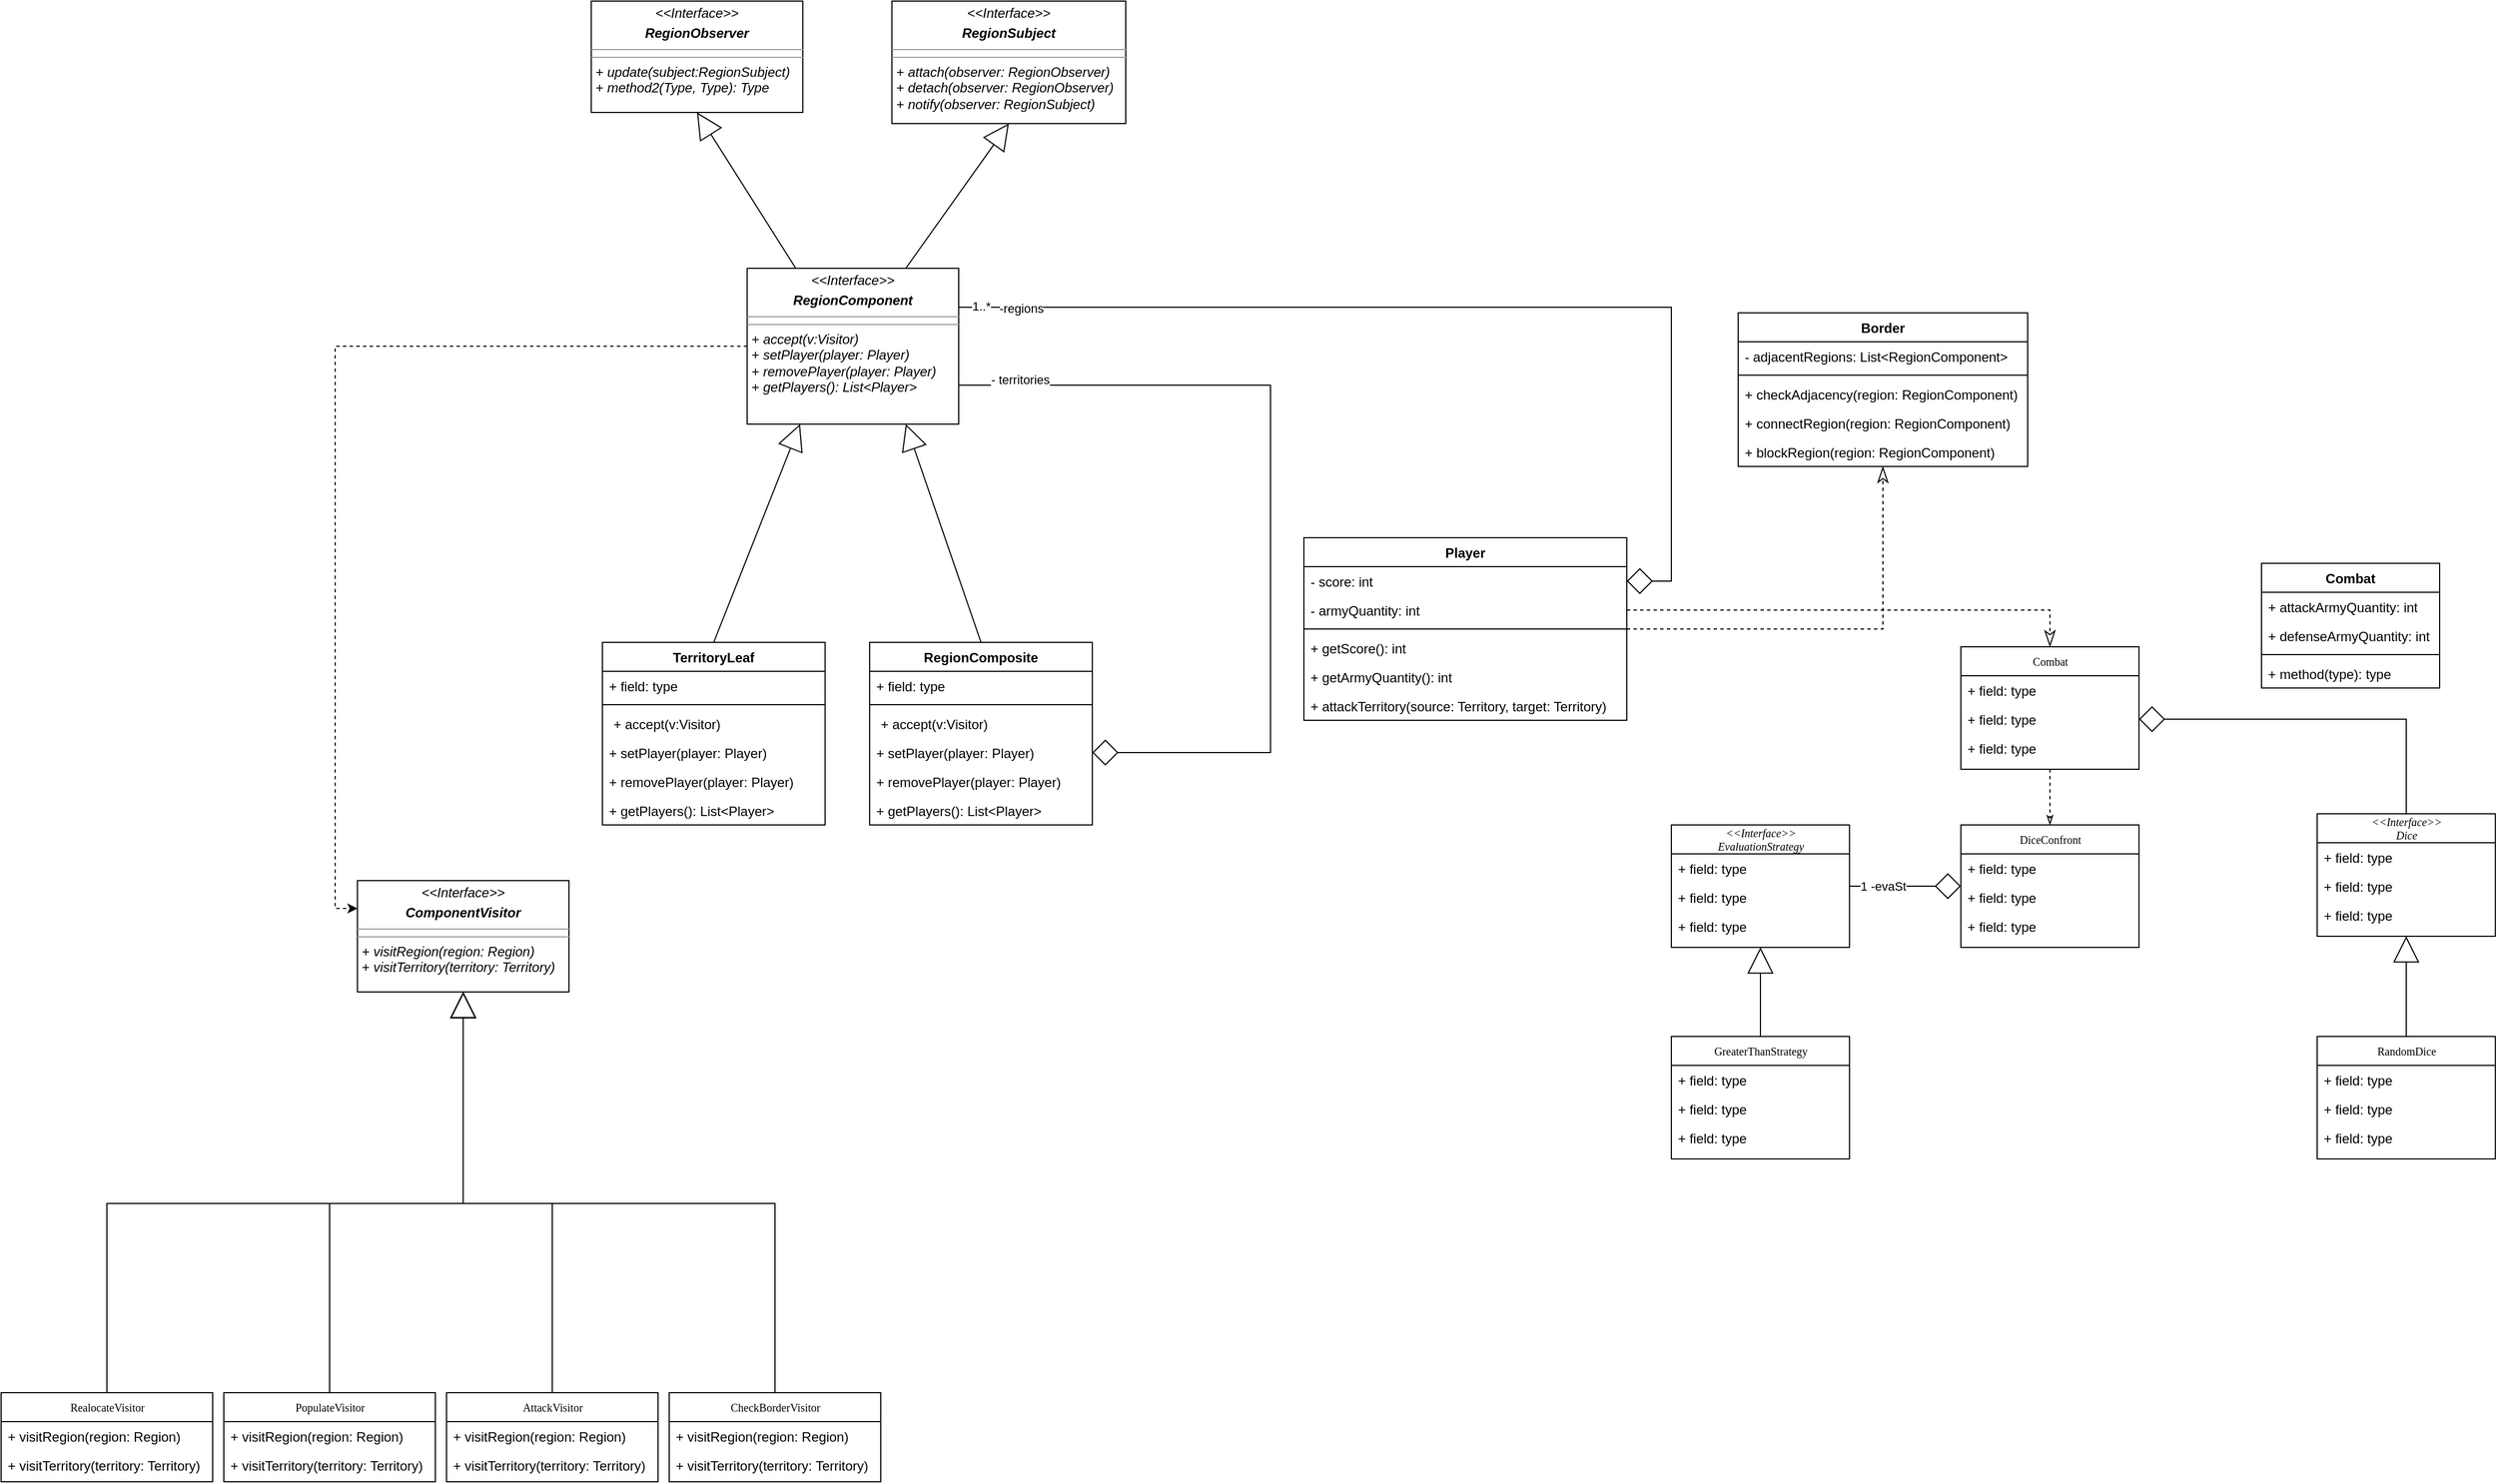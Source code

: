 <mxfile version="24.4.0" type="github">
  <diagram name="Page-1" id="c4acf3e9-155e-7222-9cf6-157b1a14988f">
    <mxGraphModel dx="3642" dy="2720" grid="1" gridSize="10" guides="1" tooltips="1" connect="1" arrows="1" fold="1" page="1" pageScale="1" pageWidth="850" pageHeight="1100" background="none" math="0" shadow="0">
      <root>
        <mxCell id="0" />
        <mxCell id="1" parent="0" />
        <mxCell id="na1BeW-ylkOoWlWhekBP-10" style="rounded=0;orthogonalLoop=1;jettySize=auto;html=1;exitX=0.5;exitY=0;exitDx=0;exitDy=0;entryX=0.25;entryY=1;entryDx=0;entryDy=0;endArrow=block;endFill=0;endSize=21;" parent="1" source="79rOuK-pVhbU8PKLv_2M-17" target="5d2195bd80daf111-18" edge="1">
          <mxGeometry relative="1" as="geometry" />
        </mxCell>
        <mxCell id="na1BeW-ylkOoWlWhekBP-73" style="rounded=0;orthogonalLoop=1;jettySize=auto;html=1;entryX=0.5;entryY=1;entryDx=0;entryDy=0;exitX=0.25;exitY=0;exitDx=0;exitDy=0;endArrow=block;endFill=0;endSize=21;" parent="1" target="5d2195bd80daf111-19" edge="1">
          <mxGeometry relative="1" as="geometry">
            <mxPoint x="230" y="-370" as="sourcePoint" />
            <mxPoint x="137.5" y="-470" as="targetPoint" />
          </mxGeometry>
        </mxCell>
        <mxCell id="na1BeW-ylkOoWlWhekBP-74" style="rounded=0;orthogonalLoop=1;jettySize=auto;html=1;exitX=0.75;exitY=0;exitDx=0;exitDy=0;endArrow=block;endFill=0;endSize=21;entryX=0.5;entryY=1;entryDx=0;entryDy=0;" parent="1" source="5d2195bd80daf111-18" target="na1BeW-ylkOoWlWhekBP-14" edge="1">
          <mxGeometry relative="1" as="geometry" />
        </mxCell>
        <mxCell id="79rOuK-pVhbU8PKLv_2M-42" style="edgeStyle=orthogonalEdgeStyle;rounded=0;orthogonalLoop=1;jettySize=auto;html=1;entryX=0;entryY=0.25;entryDx=0;entryDy=0;exitX=0;exitY=0.5;exitDx=0;exitDy=0;dashed=1;" edge="1" parent="1" source="5d2195bd80daf111-18" target="na1BeW-ylkOoWlWhekBP-15">
          <mxGeometry relative="1" as="geometry" />
        </mxCell>
        <mxCell id="5d2195bd80daf111-18" value="&lt;p style=&quot;margin:0px;margin-top:4px;text-align:center;&quot;&gt;&lt;i&gt;&amp;lt;&amp;lt;Interface&amp;gt;&amp;gt;&lt;/i&gt;&lt;/p&gt;&lt;p style=&quot;margin:0px;margin-top:4px;text-align:center;&quot;&gt;&lt;b&gt;&lt;i&gt;RegionComponent&lt;/i&gt;&lt;/b&gt;&lt;br&gt;&lt;/p&gt;&lt;hr size=&quot;1&quot;&gt;&lt;hr size=&quot;1&quot;&gt;&lt;p style=&quot;margin:0px;margin-left:4px;&quot;&gt;+ &lt;i&gt;accept(v:Visitor)&lt;/i&gt;&lt;/p&gt;&lt;p style=&quot;margin:0px;margin-left:4px;&quot;&gt;+ &lt;i&gt;setPlayer(player: Player)&lt;/i&gt;&lt;/p&gt;&lt;p style=&quot;margin:0px;margin-left:4px;&quot;&gt;+ &lt;i&gt;removePlayer(player: Player)&lt;/i&gt;&lt;/p&gt;&lt;p style=&quot;margin:0px;margin-left:4px;&quot;&gt;+ &lt;i&gt;getPlayers(): List&amp;lt;Player&amp;gt;&lt;/i&gt;&lt;/p&gt;" style="verticalAlign=top;align=left;overflow=fill;fontSize=12;fontFamily=Helvetica;html=1;rounded=0;shadow=0;comic=0;labelBackgroundColor=none;strokeWidth=1" parent="1" vertex="1">
          <mxGeometry x="180" y="-380" width="190" height="140" as="geometry" />
        </mxCell>
        <mxCell id="5d2195bd80daf111-19" value="&lt;p style=&quot;margin:0px;margin-top:4px;text-align:center;&quot;&gt;&lt;i&gt;&amp;lt;&amp;lt;Interface&amp;gt;&amp;gt;&lt;/i&gt;&lt;/p&gt;&lt;p style=&quot;margin:0px;margin-top:4px;text-align:center;&quot;&gt;&lt;b&gt;&lt;i&gt;RegionObserver&lt;/i&gt;&lt;/b&gt;&lt;br&gt;&lt;/p&gt;&lt;hr size=&quot;1&quot;&gt;&lt;hr size=&quot;1&quot;&gt;&lt;p style=&quot;margin:0px;margin-left:4px;&quot;&gt;+ &lt;i&gt;update(subject:RegionSubject)&lt;/i&gt;&lt;br&gt;+&lt;i&gt; method2(Type, Type): Type&lt;/i&gt;&lt;/p&gt;" style="verticalAlign=top;align=left;overflow=fill;fontSize=12;fontFamily=Helvetica;html=1;rounded=0;shadow=0;comic=0;labelBackgroundColor=none;strokeWidth=1" parent="1" vertex="1">
          <mxGeometry x="40" y="-620" width="190" height="100" as="geometry" />
        </mxCell>
        <mxCell id="na1BeW-ylkOoWlWhekBP-12" style="rounded=0;orthogonalLoop=1;jettySize=auto;html=1;exitX=0.5;exitY=0;exitDx=0;exitDy=0;entryX=0.75;entryY=1;entryDx=0;entryDy=0;endArrow=block;endFill=0;jumpSize=6;startSize=6;endSize=21;" parent="1" source="79rOuK-pVhbU8PKLv_2M-29" target="5d2195bd80daf111-18" edge="1">
          <mxGeometry relative="1" as="geometry" />
        </mxCell>
        <mxCell id="na1BeW-ylkOoWlWhekBP-9" style="edgeStyle=orthogonalEdgeStyle;rounded=0;orthogonalLoop=1;jettySize=auto;html=1;exitX=1;exitY=0.5;exitDx=0;exitDy=0;entryX=1;entryY=0.75;entryDx=0;entryDy=0;startArrow=diamond;startFill=0;strokeWidth=1;targetPerimeterSpacing=0;sourcePerimeterSpacing=6;startSize=21;endArrow=none;endFill=0;" parent="1" source="79rOuK-pVhbU8PKLv_2M-33" target="5d2195bd80daf111-18" edge="1">
          <mxGeometry relative="1" as="geometry">
            <Array as="points">
              <mxPoint x="650" y="55" />
              <mxPoint x="650" y="-275" />
            </Array>
          </mxGeometry>
        </mxCell>
        <mxCell id="na1BeW-ylkOoWlWhekBP-13" value="&lt;div&gt;- territories&lt;/div&gt;" style="edgeLabel;html=1;align=center;verticalAlign=middle;resizable=0;points=[];" parent="na1BeW-ylkOoWlWhekBP-9" vertex="1" connectable="0">
          <mxGeometry x="0.858" y="4" relative="1" as="geometry">
            <mxPoint y="-9" as="offset" />
          </mxGeometry>
        </mxCell>
        <mxCell id="na1BeW-ylkOoWlWhekBP-14" value="&lt;p style=&quot;margin:0px;margin-top:4px;text-align:center;&quot;&gt;&lt;i&gt;&amp;lt;&amp;lt;Interface&amp;gt;&amp;gt;&lt;/i&gt;&lt;/p&gt;&lt;p style=&quot;margin:0px;margin-top:4px;text-align:center;&quot;&gt;&lt;b&gt;&lt;i&gt;RegionSubject&lt;/i&gt;&lt;/b&gt;&lt;br&gt;&lt;/p&gt;&lt;hr size=&quot;1&quot;&gt;&lt;hr size=&quot;1&quot;&gt;&lt;p style=&quot;margin:0px;margin-left:4px;&quot;&gt;+ &lt;i&gt;attach(observer: RegionObserver)&lt;/i&gt;&lt;br&gt;+ &lt;i&gt;detach(observer: RegionObserver)&lt;/i&gt;&lt;/p&gt;&lt;p style=&quot;margin:0px;margin-left:4px;&quot;&gt;+ &lt;i&gt;notify(observer: RegionSubject)&lt;/i&gt;&lt;/p&gt;" style="verticalAlign=top;align=left;overflow=fill;fontSize=12;fontFamily=Helvetica;html=1;rounded=0;shadow=0;comic=0;labelBackgroundColor=none;strokeWidth=1" parent="1" vertex="1">
          <mxGeometry x="310" y="-620" width="210" height="110" as="geometry" />
        </mxCell>
        <mxCell id="na1BeW-ylkOoWlWhekBP-40" style="edgeStyle=orthogonalEdgeStyle;rounded=0;orthogonalLoop=1;jettySize=auto;html=1;exitX=0.5;exitY=1;exitDx=0;exitDy=0;entryX=0.5;entryY=0;entryDx=0;entryDy=0;endArrow=none;endFill=0;startArrow=block;startFill=0;startSize=21;" parent="1" source="na1BeW-ylkOoWlWhekBP-15" target="na1BeW-ylkOoWlWhekBP-16" edge="1">
          <mxGeometry relative="1" as="geometry" />
        </mxCell>
        <mxCell id="na1BeW-ylkOoWlWhekBP-41" style="edgeStyle=orthogonalEdgeStyle;rounded=0;orthogonalLoop=1;jettySize=auto;html=1;entryX=0.5;entryY=0;entryDx=0;entryDy=0;endArrow=none;endFill=0;startArrow=block;startFill=0;startSize=21;" parent="1" source="na1BeW-ylkOoWlWhekBP-15" target="na1BeW-ylkOoWlWhekBP-24" edge="1">
          <mxGeometry relative="1" as="geometry" />
        </mxCell>
        <mxCell id="na1BeW-ylkOoWlWhekBP-15" value="&lt;p style=&quot;margin:0px;margin-top:4px;text-align:center;&quot;&gt;&lt;i&gt;&amp;lt;&amp;lt;Interface&amp;gt;&amp;gt;&lt;/i&gt;&lt;/p&gt;&lt;p style=&quot;margin:0px;margin-top:4px;text-align:center;&quot;&gt;&lt;b&gt;&lt;i&gt;ComponentVisitor&lt;/i&gt;&lt;/b&gt;&lt;br&gt;&lt;/p&gt;&lt;hr size=&quot;1&quot;&gt;&lt;hr size=&quot;1&quot;&gt;&lt;p style=&quot;margin:0px;margin-left:4px;&quot;&gt;+ &lt;i&gt;visitRegion(region: Region)&lt;/i&gt;&lt;br&gt;+ &lt;i&gt;visitTerritory(territory: Territory)&lt;/i&gt;&lt;br&gt;&lt;/p&gt;" style="verticalAlign=top;align=left;overflow=fill;fontSize=12;fontFamily=Helvetica;html=1;rounded=0;shadow=0;comic=0;labelBackgroundColor=none;strokeWidth=1" parent="1" vertex="1">
          <mxGeometry x="-170" y="170" width="190" height="100" as="geometry" />
        </mxCell>
        <mxCell id="na1BeW-ylkOoWlWhekBP-16" value="PopulateVisitor" style="swimlane;html=1;fontStyle=0;childLayout=stackLayout;horizontal=1;startSize=26;fillColor=none;horizontalStack=0;resizeParent=1;resizeLast=0;collapsible=1;marginBottom=0;swimlaneFillColor=#ffffff;rounded=0;shadow=0;comic=0;labelBackgroundColor=none;strokeWidth=1;fontFamily=Verdana;fontSize=10;align=center;" parent="1" vertex="1">
          <mxGeometry x="-290" y="630" width="190" height="80" as="geometry" />
        </mxCell>
        <mxCell id="79rOuK-pVhbU8PKLv_2M-1" value="+ visitRegion(region: Region)" style="text;html=1;strokeColor=none;fillColor=none;align=left;verticalAlign=top;spacingLeft=4;spacingRight=4;whiteSpace=wrap;overflow=hidden;rotatable=0;points=[[0,0.5],[1,0.5]];portConstraint=eastwest;" vertex="1" parent="na1BeW-ylkOoWlWhekBP-16">
          <mxGeometry y="26" width="190" height="26" as="geometry" />
        </mxCell>
        <mxCell id="79rOuK-pVhbU8PKLv_2M-2" value="+ visitTerritory(territory: Territory)" style="text;html=1;strokeColor=none;fillColor=none;align=left;verticalAlign=top;spacingLeft=4;spacingRight=4;whiteSpace=wrap;overflow=hidden;rotatable=0;points=[[0,0.5],[1,0.5]];portConstraint=eastwest;" vertex="1" parent="na1BeW-ylkOoWlWhekBP-16">
          <mxGeometry y="52" width="190" height="26" as="geometry" />
        </mxCell>
        <mxCell id="na1BeW-ylkOoWlWhekBP-24" value="AttackVisitor" style="swimlane;html=1;fontStyle=0;childLayout=stackLayout;horizontal=1;startSize=26;fillColor=none;horizontalStack=0;resizeParent=1;resizeLast=0;collapsible=1;marginBottom=0;swimlaneFillColor=#ffffff;rounded=0;shadow=0;comic=0;labelBackgroundColor=none;strokeWidth=1;fontFamily=Verdana;fontSize=10;align=center;" parent="1" vertex="1">
          <mxGeometry x="-90" y="630" width="190" height="80" as="geometry" />
        </mxCell>
        <mxCell id="na1BeW-ylkOoWlWhekBP-25" value="+ visitRegion(region: Region)" style="text;html=1;strokeColor=none;fillColor=none;align=left;verticalAlign=top;spacingLeft=4;spacingRight=4;whiteSpace=wrap;overflow=hidden;rotatable=0;points=[[0,0.5],[1,0.5]];portConstraint=eastwest;" parent="na1BeW-ylkOoWlWhekBP-24" vertex="1">
          <mxGeometry y="26" width="190" height="26" as="geometry" />
        </mxCell>
        <mxCell id="na1BeW-ylkOoWlWhekBP-26" value="+ visitTerritory(territory: Territory)" style="text;html=1;strokeColor=none;fillColor=none;align=left;verticalAlign=top;spacingLeft=4;spacingRight=4;whiteSpace=wrap;overflow=hidden;rotatable=0;points=[[0,0.5],[1,0.5]];portConstraint=eastwest;" parent="na1BeW-ylkOoWlWhekBP-24" vertex="1">
          <mxGeometry y="52" width="190" height="26" as="geometry" />
        </mxCell>
        <mxCell id="na1BeW-ylkOoWlWhekBP-45" style="edgeStyle=orthogonalEdgeStyle;rounded=0;orthogonalLoop=1;jettySize=auto;html=1;exitX=0.5;exitY=0;exitDx=0;exitDy=0;entryX=0.5;entryY=1;entryDx=0;entryDy=0;endArrow=block;endFill=0;endSize=21;" parent="1" source="na1BeW-ylkOoWlWhekBP-28" target="na1BeW-ylkOoWlWhekBP-15" edge="1">
          <mxGeometry relative="1" as="geometry" />
        </mxCell>
        <mxCell id="na1BeW-ylkOoWlWhekBP-28" value="CheckBorderVisitor" style="swimlane;html=1;fontStyle=0;childLayout=stackLayout;horizontal=1;startSize=26;fillColor=none;horizontalStack=0;resizeParent=1;resizeLast=0;collapsible=1;marginBottom=0;swimlaneFillColor=#ffffff;rounded=0;shadow=0;comic=0;labelBackgroundColor=none;strokeWidth=1;fontFamily=Verdana;fontSize=10;align=center;" parent="1" vertex="1">
          <mxGeometry x="110" y="630" width="190" height="80" as="geometry" />
        </mxCell>
        <mxCell id="79rOuK-pVhbU8PKLv_2M-5" value="+ visitRegion(region: Region)" style="text;html=1;strokeColor=none;fillColor=none;align=left;verticalAlign=top;spacingLeft=4;spacingRight=4;whiteSpace=wrap;overflow=hidden;rotatable=0;points=[[0,0.5],[1,0.5]];portConstraint=eastwest;" vertex="1" parent="na1BeW-ylkOoWlWhekBP-28">
          <mxGeometry y="26" width="190" height="26" as="geometry" />
        </mxCell>
        <mxCell id="79rOuK-pVhbU8PKLv_2M-6" value="+ visitTerritory(territory: Territory)" style="text;html=1;strokeColor=none;fillColor=none;align=left;verticalAlign=top;spacingLeft=4;spacingRight=4;whiteSpace=wrap;overflow=hidden;rotatable=0;points=[[0,0.5],[1,0.5]];portConstraint=eastwest;" vertex="1" parent="na1BeW-ylkOoWlWhekBP-28">
          <mxGeometry y="52" width="190" height="26" as="geometry" />
        </mxCell>
        <mxCell id="na1BeW-ylkOoWlWhekBP-46" style="edgeStyle=orthogonalEdgeStyle;rounded=0;orthogonalLoop=1;jettySize=auto;html=1;exitX=0.5;exitY=0;exitDx=0;exitDy=0;entryX=0.5;entryY=1;entryDx=0;entryDy=0;endArrow=block;endFill=0;endSize=21;" parent="1" source="na1BeW-ylkOoWlWhekBP-32" target="na1BeW-ylkOoWlWhekBP-15" edge="1">
          <mxGeometry relative="1" as="geometry" />
        </mxCell>
        <mxCell id="na1BeW-ylkOoWlWhekBP-32" value="RealocateVisitor" style="swimlane;html=1;fontStyle=0;childLayout=stackLayout;horizontal=1;startSize=26;fillColor=none;horizontalStack=0;resizeParent=1;resizeLast=0;collapsible=1;marginBottom=0;swimlaneFillColor=#ffffff;rounded=0;shadow=0;comic=0;labelBackgroundColor=none;strokeWidth=1;fontFamily=Verdana;fontSize=10;align=center;" parent="1" vertex="1">
          <mxGeometry x="-490" y="630" width="190" height="80" as="geometry" />
        </mxCell>
        <mxCell id="79rOuK-pVhbU8PKLv_2M-3" value="+ visitRegion(region: Region)" style="text;html=1;strokeColor=none;fillColor=none;align=left;verticalAlign=top;spacingLeft=4;spacingRight=4;whiteSpace=wrap;overflow=hidden;rotatable=0;points=[[0,0.5],[1,0.5]];portConstraint=eastwest;" vertex="1" parent="na1BeW-ylkOoWlWhekBP-32">
          <mxGeometry y="26" width="190" height="26" as="geometry" />
        </mxCell>
        <mxCell id="79rOuK-pVhbU8PKLv_2M-4" value="+ visitTerritory(territory: Territory)" style="text;html=1;strokeColor=none;fillColor=none;align=left;verticalAlign=top;spacingLeft=4;spacingRight=4;whiteSpace=wrap;overflow=hidden;rotatable=0;points=[[0,0.5],[1,0.5]];portConstraint=eastwest;" vertex="1" parent="na1BeW-ylkOoWlWhekBP-32">
          <mxGeometry y="52" width="190" height="26" as="geometry" />
        </mxCell>
        <mxCell id="0N6MxDziyobcdx-l6GbU-9" style="edgeStyle=orthogonalEdgeStyle;rounded=0;orthogonalLoop=1;jettySize=auto;html=1;entryX=0.5;entryY=0;entryDx=0;entryDy=0;dashed=1;exitX=1;exitY=0.5;exitDx=0;exitDy=0;endArrow=classicThin;endFill=0;endSize=12;startSize=6;" parent="1" source="79rOuK-pVhbU8PKLv_2M-44" target="na1BeW-ylkOoWlWhekBP-47" edge="1">
          <mxGeometry relative="1" as="geometry" />
        </mxCell>
        <mxCell id="0N6MxDziyobcdx-l6GbU-1" style="rounded=0;orthogonalLoop=1;jettySize=auto;html=1;entryX=0.5;entryY=0;entryDx=0;entryDy=0;dashed=1;endArrow=classicThin;endFill=0;" parent="1" source="na1BeW-ylkOoWlWhekBP-47" target="na1BeW-ylkOoWlWhekBP-51" edge="1">
          <mxGeometry relative="1" as="geometry" />
        </mxCell>
        <mxCell id="na1BeW-ylkOoWlWhekBP-47" value="Combat" style="swimlane;html=1;fontStyle=0;childLayout=stackLayout;horizontal=1;startSize=26;fillColor=none;horizontalStack=0;resizeParent=1;resizeLast=0;collapsible=1;marginBottom=0;swimlaneFillColor=#ffffff;rounded=0;shadow=0;comic=0;labelBackgroundColor=none;strokeWidth=1;fontFamily=Verdana;fontSize=10;align=center;" parent="1" vertex="1">
          <mxGeometry x="1270" y="-40" width="160" height="110" as="geometry" />
        </mxCell>
        <mxCell id="na1BeW-ylkOoWlWhekBP-48" value="+ field: type" style="text;html=1;strokeColor=none;fillColor=none;align=left;verticalAlign=top;spacingLeft=4;spacingRight=4;whiteSpace=wrap;overflow=hidden;rotatable=0;points=[[0,0.5],[1,0.5]];portConstraint=eastwest;" parent="na1BeW-ylkOoWlWhekBP-47" vertex="1">
          <mxGeometry y="26" width="160" height="26" as="geometry" />
        </mxCell>
        <mxCell id="na1BeW-ylkOoWlWhekBP-49" value="+ field: type" style="text;html=1;strokeColor=none;fillColor=none;align=left;verticalAlign=top;spacingLeft=4;spacingRight=4;whiteSpace=wrap;overflow=hidden;rotatable=0;points=[[0,0.5],[1,0.5]];portConstraint=eastwest;" parent="na1BeW-ylkOoWlWhekBP-47" vertex="1">
          <mxGeometry y="52" width="160" height="26" as="geometry" />
        </mxCell>
        <mxCell id="na1BeW-ylkOoWlWhekBP-50" value="+ field: type" style="text;html=1;strokeColor=none;fillColor=none;align=left;verticalAlign=top;spacingLeft=4;spacingRight=4;whiteSpace=wrap;overflow=hidden;rotatable=0;points=[[0,0.5],[1,0.5]];portConstraint=eastwest;" parent="na1BeW-ylkOoWlWhekBP-47" vertex="1">
          <mxGeometry y="78" width="160" height="26" as="geometry" />
        </mxCell>
        <mxCell id="0N6MxDziyobcdx-l6GbU-8" style="edgeStyle=orthogonalEdgeStyle;rounded=0;orthogonalLoop=1;jettySize=auto;html=1;startArrow=diamond;startFill=0;endArrow=none;endFill=0;startSize=21;" parent="1" source="na1BeW-ylkOoWlWhekBP-51" target="na1BeW-ylkOoWlWhekBP-59" edge="1">
          <mxGeometry relative="1" as="geometry" />
        </mxCell>
        <mxCell id="0N6MxDziyobcdx-l6GbU-10" value="1 -evaSt" style="edgeLabel;html=1;align=center;verticalAlign=middle;resizable=0;points=[];" parent="0N6MxDziyobcdx-l6GbU-8" vertex="1" connectable="0">
          <mxGeometry x="0.7" relative="1" as="geometry">
            <mxPoint x="15" as="offset" />
          </mxGeometry>
        </mxCell>
        <mxCell id="na1BeW-ylkOoWlWhekBP-51" value="DiceConfront" style="swimlane;html=1;fontStyle=0;childLayout=stackLayout;horizontal=1;startSize=26;fillColor=none;horizontalStack=0;resizeParent=1;resizeLast=0;collapsible=1;marginBottom=0;swimlaneFillColor=#ffffff;rounded=0;shadow=0;comic=0;labelBackgroundColor=none;strokeWidth=1;fontFamily=Verdana;fontSize=10;align=center;" parent="1" vertex="1">
          <mxGeometry x="1270" y="120" width="160" height="110" as="geometry" />
        </mxCell>
        <mxCell id="na1BeW-ylkOoWlWhekBP-52" value="+ field: type" style="text;html=1;strokeColor=none;fillColor=none;align=left;verticalAlign=top;spacingLeft=4;spacingRight=4;whiteSpace=wrap;overflow=hidden;rotatable=0;points=[[0,0.5],[1,0.5]];portConstraint=eastwest;" parent="na1BeW-ylkOoWlWhekBP-51" vertex="1">
          <mxGeometry y="26" width="160" height="26" as="geometry" />
        </mxCell>
        <mxCell id="na1BeW-ylkOoWlWhekBP-53" value="+ field: type" style="text;html=1;strokeColor=none;fillColor=none;align=left;verticalAlign=top;spacingLeft=4;spacingRight=4;whiteSpace=wrap;overflow=hidden;rotatable=0;points=[[0,0.5],[1,0.5]];portConstraint=eastwest;" parent="na1BeW-ylkOoWlWhekBP-51" vertex="1">
          <mxGeometry y="52" width="160" height="26" as="geometry" />
        </mxCell>
        <mxCell id="na1BeW-ylkOoWlWhekBP-54" value="+ field: type" style="text;html=1;strokeColor=none;fillColor=none;align=left;verticalAlign=top;spacingLeft=4;spacingRight=4;whiteSpace=wrap;overflow=hidden;rotatable=0;points=[[0,0.5],[1,0.5]];portConstraint=eastwest;" parent="na1BeW-ylkOoWlWhekBP-51" vertex="1">
          <mxGeometry y="78" width="160" height="26" as="geometry" />
        </mxCell>
        <mxCell id="0N6MxDziyobcdx-l6GbU-7" style="edgeStyle=orthogonalEdgeStyle;rounded=0;orthogonalLoop=1;jettySize=auto;html=1;entryX=1;entryY=0.5;entryDx=0;entryDy=0;endArrow=diamond;endFill=0;startSize=6;endSize=21;" parent="1" source="na1BeW-ylkOoWlWhekBP-55" target="na1BeW-ylkOoWlWhekBP-49" edge="1">
          <mxGeometry relative="1" as="geometry" />
        </mxCell>
        <mxCell id="na1BeW-ylkOoWlWhekBP-55" value="&lt;div&gt;&lt;i&gt;&amp;lt;&amp;lt;Interface&amp;gt;&amp;gt;&lt;/i&gt;&lt;/div&gt;&lt;div&gt;&lt;i&gt;Dice&lt;/i&gt;&lt;/div&gt;" style="swimlane;html=1;fontStyle=0;childLayout=stackLayout;horizontal=1;startSize=26;fillColor=none;horizontalStack=0;resizeParent=1;resizeLast=0;collapsible=1;marginBottom=0;swimlaneFillColor=#ffffff;rounded=0;shadow=0;comic=0;labelBackgroundColor=none;strokeWidth=1;fontFamily=Verdana;fontSize=10;align=center;" parent="1" vertex="1">
          <mxGeometry x="1590" y="110" width="160" height="110" as="geometry" />
        </mxCell>
        <mxCell id="na1BeW-ylkOoWlWhekBP-56" value="+ field: type" style="text;html=1;strokeColor=none;fillColor=none;align=left;verticalAlign=top;spacingLeft=4;spacingRight=4;whiteSpace=wrap;overflow=hidden;rotatable=0;points=[[0,0.5],[1,0.5]];portConstraint=eastwest;" parent="na1BeW-ylkOoWlWhekBP-55" vertex="1">
          <mxGeometry y="26" width="160" height="26" as="geometry" />
        </mxCell>
        <mxCell id="na1BeW-ylkOoWlWhekBP-57" value="+ field: type" style="text;html=1;strokeColor=none;fillColor=none;align=left;verticalAlign=top;spacingLeft=4;spacingRight=4;whiteSpace=wrap;overflow=hidden;rotatable=0;points=[[0,0.5],[1,0.5]];portConstraint=eastwest;" parent="na1BeW-ylkOoWlWhekBP-55" vertex="1">
          <mxGeometry y="52" width="160" height="26" as="geometry" />
        </mxCell>
        <mxCell id="na1BeW-ylkOoWlWhekBP-58" value="+ field: type" style="text;html=1;strokeColor=none;fillColor=none;align=left;verticalAlign=top;spacingLeft=4;spacingRight=4;whiteSpace=wrap;overflow=hidden;rotatable=0;points=[[0,0.5],[1,0.5]];portConstraint=eastwest;" parent="na1BeW-ylkOoWlWhekBP-55" vertex="1">
          <mxGeometry y="78" width="160" height="26" as="geometry" />
        </mxCell>
        <mxCell id="na1BeW-ylkOoWlWhekBP-59" value="&lt;div&gt;&lt;i&gt;&amp;lt;&amp;lt;Interface&amp;gt;&amp;gt;&lt;br&gt;&lt;/i&gt;&lt;/div&gt;&lt;div&gt;&lt;i&gt;EvaluationStrategy&lt;/i&gt;&lt;/div&gt;" style="swimlane;html=1;fontStyle=0;childLayout=stackLayout;horizontal=1;startSize=26;fillColor=none;horizontalStack=0;resizeParent=1;resizeLast=0;collapsible=1;marginBottom=0;swimlaneFillColor=#ffffff;rounded=0;shadow=0;comic=0;labelBackgroundColor=none;strokeWidth=1;fontFamily=Verdana;fontSize=10;align=center;" parent="1" vertex="1">
          <mxGeometry x="1010" y="120" width="160" height="110" as="geometry" />
        </mxCell>
        <mxCell id="na1BeW-ylkOoWlWhekBP-60" value="+ field: type" style="text;html=1;strokeColor=none;fillColor=none;align=left;verticalAlign=top;spacingLeft=4;spacingRight=4;whiteSpace=wrap;overflow=hidden;rotatable=0;points=[[0,0.5],[1,0.5]];portConstraint=eastwest;" parent="na1BeW-ylkOoWlWhekBP-59" vertex="1">
          <mxGeometry y="26" width="160" height="26" as="geometry" />
        </mxCell>
        <mxCell id="na1BeW-ylkOoWlWhekBP-61" value="+ field: type" style="text;html=1;strokeColor=none;fillColor=none;align=left;verticalAlign=top;spacingLeft=4;spacingRight=4;whiteSpace=wrap;overflow=hidden;rotatable=0;points=[[0,0.5],[1,0.5]];portConstraint=eastwest;" parent="na1BeW-ylkOoWlWhekBP-59" vertex="1">
          <mxGeometry y="52" width="160" height="26" as="geometry" />
        </mxCell>
        <mxCell id="na1BeW-ylkOoWlWhekBP-62" value="+ field: type" style="text;html=1;strokeColor=none;fillColor=none;align=left;verticalAlign=top;spacingLeft=4;spacingRight=4;whiteSpace=wrap;overflow=hidden;rotatable=0;points=[[0,0.5],[1,0.5]];portConstraint=eastwest;" parent="na1BeW-ylkOoWlWhekBP-59" vertex="1">
          <mxGeometry y="78" width="160" height="26" as="geometry" />
        </mxCell>
        <mxCell id="na1BeW-ylkOoWlWhekBP-68" style="rounded=0;orthogonalLoop=1;jettySize=auto;html=1;endArrow=block;endFill=0;endSize=21;" parent="1" source="na1BeW-ylkOoWlWhekBP-63" target="na1BeW-ylkOoWlWhekBP-59" edge="1">
          <mxGeometry relative="1" as="geometry" />
        </mxCell>
        <mxCell id="na1BeW-ylkOoWlWhekBP-63" value="GreaterThanStrategy" style="swimlane;html=1;fontStyle=0;childLayout=stackLayout;horizontal=1;startSize=26;fillColor=none;horizontalStack=0;resizeParent=1;resizeLast=0;collapsible=1;marginBottom=0;swimlaneFillColor=#ffffff;rounded=0;shadow=0;comic=0;labelBackgroundColor=none;strokeWidth=1;fontFamily=Verdana;fontSize=10;align=center;" parent="1" vertex="1">
          <mxGeometry x="1010" y="310" width="160" height="110" as="geometry" />
        </mxCell>
        <mxCell id="na1BeW-ylkOoWlWhekBP-64" value="+ field: type" style="text;html=1;strokeColor=none;fillColor=none;align=left;verticalAlign=top;spacingLeft=4;spacingRight=4;whiteSpace=wrap;overflow=hidden;rotatable=0;points=[[0,0.5],[1,0.5]];portConstraint=eastwest;" parent="na1BeW-ylkOoWlWhekBP-63" vertex="1">
          <mxGeometry y="26" width="160" height="26" as="geometry" />
        </mxCell>
        <mxCell id="na1BeW-ylkOoWlWhekBP-65" value="+ field: type" style="text;html=1;strokeColor=none;fillColor=none;align=left;verticalAlign=top;spacingLeft=4;spacingRight=4;whiteSpace=wrap;overflow=hidden;rotatable=0;points=[[0,0.5],[1,0.5]];portConstraint=eastwest;" parent="na1BeW-ylkOoWlWhekBP-63" vertex="1">
          <mxGeometry y="52" width="160" height="26" as="geometry" />
        </mxCell>
        <mxCell id="na1BeW-ylkOoWlWhekBP-66" value="+ field: type" style="text;html=1;strokeColor=none;fillColor=none;align=left;verticalAlign=top;spacingLeft=4;spacingRight=4;whiteSpace=wrap;overflow=hidden;rotatable=0;points=[[0,0.5],[1,0.5]];portConstraint=eastwest;" parent="na1BeW-ylkOoWlWhekBP-63" vertex="1">
          <mxGeometry y="78" width="160" height="26" as="geometry" />
        </mxCell>
        <mxCell id="0N6MxDziyobcdx-l6GbU-5" style="rounded=0;orthogonalLoop=1;jettySize=auto;html=1;entryX=0.5;entryY=1;entryDx=0;entryDy=0;endArrow=block;endFill=0;startSize=6;endSize=21;" parent="1" source="na1BeW-ylkOoWlWhekBP-69" target="na1BeW-ylkOoWlWhekBP-55" edge="1">
          <mxGeometry relative="1" as="geometry" />
        </mxCell>
        <mxCell id="na1BeW-ylkOoWlWhekBP-69" value="RandomDice" style="swimlane;html=1;fontStyle=0;childLayout=stackLayout;horizontal=1;startSize=26;fillColor=none;horizontalStack=0;resizeParent=1;resizeLast=0;collapsible=1;marginBottom=0;swimlaneFillColor=#ffffff;rounded=0;shadow=0;comic=0;labelBackgroundColor=none;strokeWidth=1;fontFamily=Verdana;fontSize=10;align=center;" parent="1" vertex="1">
          <mxGeometry x="1590" y="310" width="160" height="110" as="geometry" />
        </mxCell>
        <mxCell id="na1BeW-ylkOoWlWhekBP-70" value="+ field: type" style="text;html=1;strokeColor=none;fillColor=none;align=left;verticalAlign=top;spacingLeft=4;spacingRight=4;whiteSpace=wrap;overflow=hidden;rotatable=0;points=[[0,0.5],[1,0.5]];portConstraint=eastwest;" parent="na1BeW-ylkOoWlWhekBP-69" vertex="1">
          <mxGeometry y="26" width="160" height="26" as="geometry" />
        </mxCell>
        <mxCell id="na1BeW-ylkOoWlWhekBP-71" value="+ field: type" style="text;html=1;strokeColor=none;fillColor=none;align=left;verticalAlign=top;spacingLeft=4;spacingRight=4;whiteSpace=wrap;overflow=hidden;rotatable=0;points=[[0,0.5],[1,0.5]];portConstraint=eastwest;" parent="na1BeW-ylkOoWlWhekBP-69" vertex="1">
          <mxGeometry y="52" width="160" height="26" as="geometry" />
        </mxCell>
        <mxCell id="na1BeW-ylkOoWlWhekBP-72" value="+ field: type" style="text;html=1;strokeColor=none;fillColor=none;align=left;verticalAlign=top;spacingLeft=4;spacingRight=4;whiteSpace=wrap;overflow=hidden;rotatable=0;points=[[0,0.5],[1,0.5]];portConstraint=eastwest;" parent="na1BeW-ylkOoWlWhekBP-69" vertex="1">
          <mxGeometry y="78" width="160" height="26" as="geometry" />
        </mxCell>
        <mxCell id="79rOuK-pVhbU8PKLv_2M-14" style="edgeStyle=orthogonalEdgeStyle;rounded=0;orthogonalLoop=1;jettySize=auto;html=1;entryX=1;entryY=0.25;entryDx=0;entryDy=0;exitX=1;exitY=0.5;exitDx=0;exitDy=0;endArrow=none;endFill=0;startArrow=diamond;startFill=0;startSize=21;endSize=6;" edge="1" parent="1" source="79rOuK-pVhbU8PKLv_2M-8" target="5d2195bd80daf111-18">
          <mxGeometry relative="1" as="geometry" />
        </mxCell>
        <mxCell id="79rOuK-pVhbU8PKLv_2M-15" value="-regions " style="edgeLabel;html=1;align=center;verticalAlign=middle;resizable=0;points=[];" vertex="1" connectable="0" parent="79rOuK-pVhbU8PKLv_2M-14">
          <mxGeometry x="0.88" y="1" relative="1" as="geometry">
            <mxPoint as="offset" />
          </mxGeometry>
        </mxCell>
        <mxCell id="79rOuK-pVhbU8PKLv_2M-16" value="1..*" style="edgeLabel;html=1;align=center;verticalAlign=middle;resizable=0;points=[];" vertex="1" connectable="0" parent="79rOuK-pVhbU8PKLv_2M-14">
          <mxGeometry x="0.958" y="-1" relative="1" as="geometry">
            <mxPoint as="offset" />
          </mxGeometry>
        </mxCell>
        <mxCell id="79rOuK-pVhbU8PKLv_2M-46" style="edgeStyle=orthogonalEdgeStyle;rounded=0;orthogonalLoop=1;jettySize=auto;html=1;dashed=1;endArrow=classicThin;endFill=0;startSize=6;endSize=12;" edge="1" parent="1" source="79rOuK-pVhbU8PKLv_2M-7" target="79rOuK-pVhbU8PKLv_2M-36">
          <mxGeometry relative="1" as="geometry" />
        </mxCell>
        <mxCell id="79rOuK-pVhbU8PKLv_2M-7" value="Player" style="swimlane;fontStyle=1;align=center;verticalAlign=top;childLayout=stackLayout;horizontal=1;startSize=26;horizontalStack=0;resizeParent=1;resizeParentMax=0;resizeLast=0;collapsible=1;marginBottom=0;whiteSpace=wrap;html=1;" vertex="1" parent="1">
          <mxGeometry x="680" y="-138" width="290" height="164" as="geometry" />
        </mxCell>
        <mxCell id="79rOuK-pVhbU8PKLv_2M-8" value="- score: int" style="text;strokeColor=none;fillColor=none;align=left;verticalAlign=top;spacingLeft=4;spacingRight=4;overflow=hidden;rotatable=0;points=[[0,0.5],[1,0.5]];portConstraint=eastwest;whiteSpace=wrap;html=1;" vertex="1" parent="79rOuK-pVhbU8PKLv_2M-7">
          <mxGeometry y="26" width="290" height="26" as="geometry" />
        </mxCell>
        <mxCell id="79rOuK-pVhbU8PKLv_2M-44" value="- armyQuantity: int" style="text;strokeColor=none;fillColor=none;align=left;verticalAlign=top;spacingLeft=4;spacingRight=4;overflow=hidden;rotatable=0;points=[[0,0.5],[1,0.5]];portConstraint=eastwest;whiteSpace=wrap;html=1;" vertex="1" parent="79rOuK-pVhbU8PKLv_2M-7">
          <mxGeometry y="52" width="290" height="26" as="geometry" />
        </mxCell>
        <mxCell id="79rOuK-pVhbU8PKLv_2M-9" value="" style="line;strokeWidth=1;fillColor=none;align=left;verticalAlign=middle;spacingTop=-1;spacingLeft=3;spacingRight=3;rotatable=0;labelPosition=right;points=[];portConstraint=eastwest;strokeColor=inherit;" vertex="1" parent="79rOuK-pVhbU8PKLv_2M-7">
          <mxGeometry y="78" width="290" height="8" as="geometry" />
        </mxCell>
        <mxCell id="79rOuK-pVhbU8PKLv_2M-43" value="&lt;div&gt;+ getScore(): int&lt;/div&gt;" style="text;strokeColor=none;fillColor=none;align=left;verticalAlign=top;spacingLeft=4;spacingRight=4;overflow=hidden;rotatable=0;points=[[0,0.5],[1,0.5]];portConstraint=eastwest;whiteSpace=wrap;html=1;" vertex="1" parent="79rOuK-pVhbU8PKLv_2M-7">
          <mxGeometry y="86" width="290" height="26" as="geometry" />
        </mxCell>
        <mxCell id="79rOuK-pVhbU8PKLv_2M-10" value="&lt;div&gt;+ getArmyQuantity(): int&lt;/div&gt;" style="text;strokeColor=none;fillColor=none;align=left;verticalAlign=top;spacingLeft=4;spacingRight=4;overflow=hidden;rotatable=0;points=[[0,0.5],[1,0.5]];portConstraint=eastwest;whiteSpace=wrap;html=1;" vertex="1" parent="79rOuK-pVhbU8PKLv_2M-7">
          <mxGeometry y="112" width="290" height="26" as="geometry" />
        </mxCell>
        <mxCell id="79rOuK-pVhbU8PKLv_2M-45" value="&lt;div&gt;+ attackTerritory(source: Territory, target: Territory)&lt;br&gt;&lt;/div&gt;" style="text;strokeColor=none;fillColor=none;align=left;verticalAlign=top;spacingLeft=4;spacingRight=4;overflow=hidden;rotatable=0;points=[[0,0.5],[1,0.5]];portConstraint=eastwest;whiteSpace=wrap;html=1;" vertex="1" parent="79rOuK-pVhbU8PKLv_2M-7">
          <mxGeometry y="138" width="290" height="26" as="geometry" />
        </mxCell>
        <mxCell id="79rOuK-pVhbU8PKLv_2M-17" value="TerritoryLeaf" style="swimlane;fontStyle=1;align=center;verticalAlign=top;childLayout=stackLayout;horizontal=1;startSize=26;horizontalStack=0;resizeParent=1;resizeParentMax=0;resizeLast=0;collapsible=1;marginBottom=0;whiteSpace=wrap;html=1;" vertex="1" parent="1">
          <mxGeometry x="50" y="-44" width="200" height="164" as="geometry" />
        </mxCell>
        <mxCell id="79rOuK-pVhbU8PKLv_2M-18" value="+ field: type" style="text;strokeColor=none;fillColor=none;align=left;verticalAlign=top;spacingLeft=4;spacingRight=4;overflow=hidden;rotatable=0;points=[[0,0.5],[1,0.5]];portConstraint=eastwest;whiteSpace=wrap;html=1;" vertex="1" parent="79rOuK-pVhbU8PKLv_2M-17">
          <mxGeometry y="26" width="200" height="26" as="geometry" />
        </mxCell>
        <mxCell id="79rOuK-pVhbU8PKLv_2M-19" value="" style="line;strokeWidth=1;fillColor=none;align=left;verticalAlign=middle;spacingTop=-1;spacingLeft=3;spacingRight=3;rotatable=0;labelPosition=right;points=[];portConstraint=eastwest;strokeColor=inherit;" vertex="1" parent="79rOuK-pVhbU8PKLv_2M-17">
          <mxGeometry y="52" width="200" height="8" as="geometry" />
        </mxCell>
        <mxCell id="79rOuK-pVhbU8PKLv_2M-25" value="&lt;p style=&quot;margin:0px;margin-left:4px;&quot;&gt;+ accept(v:Visitor)&lt;/p&gt;" style="text;strokeColor=none;fillColor=none;align=left;verticalAlign=top;spacingLeft=4;spacingRight=4;overflow=hidden;rotatable=0;points=[[0,0.5],[1,0.5]];portConstraint=eastwest;whiteSpace=wrap;html=1;" vertex="1" parent="79rOuK-pVhbU8PKLv_2M-17">
          <mxGeometry y="60" width="200" height="26" as="geometry" />
        </mxCell>
        <mxCell id="79rOuK-pVhbU8PKLv_2M-26" value="+ setPlayer(player: Player)" style="text;strokeColor=none;fillColor=none;align=left;verticalAlign=top;spacingLeft=4;spacingRight=4;overflow=hidden;rotatable=0;points=[[0,0.5],[1,0.5]];portConstraint=eastwest;whiteSpace=wrap;html=1;" vertex="1" parent="79rOuK-pVhbU8PKLv_2M-17">
          <mxGeometry y="86" width="200" height="26" as="geometry" />
        </mxCell>
        <mxCell id="79rOuK-pVhbU8PKLv_2M-27" value="+ removePlayer(player: Player)" style="text;strokeColor=none;fillColor=none;align=left;verticalAlign=top;spacingLeft=4;spacingRight=4;overflow=hidden;rotatable=0;points=[[0,0.5],[1,0.5]];portConstraint=eastwest;whiteSpace=wrap;html=1;" vertex="1" parent="79rOuK-pVhbU8PKLv_2M-17">
          <mxGeometry y="112" width="200" height="26" as="geometry" />
        </mxCell>
        <mxCell id="79rOuK-pVhbU8PKLv_2M-28" value="+ getPlayers(): List&amp;lt;Player&amp;gt;" style="text;strokeColor=none;fillColor=none;align=left;verticalAlign=top;spacingLeft=4;spacingRight=4;overflow=hidden;rotatable=0;points=[[0,0.5],[1,0.5]];portConstraint=eastwest;whiteSpace=wrap;html=1;" vertex="1" parent="79rOuK-pVhbU8PKLv_2M-17">
          <mxGeometry y="138" width="200" height="26" as="geometry" />
        </mxCell>
        <mxCell id="79rOuK-pVhbU8PKLv_2M-29" value="RegionComposite" style="swimlane;fontStyle=1;align=center;verticalAlign=top;childLayout=stackLayout;horizontal=1;startSize=26;horizontalStack=0;resizeParent=1;resizeParentMax=0;resizeLast=0;collapsible=1;marginBottom=0;whiteSpace=wrap;html=1;" vertex="1" parent="1">
          <mxGeometry x="290" y="-44" width="200" height="164" as="geometry" />
        </mxCell>
        <mxCell id="79rOuK-pVhbU8PKLv_2M-30" value="+ field: type" style="text;strokeColor=none;fillColor=none;align=left;verticalAlign=top;spacingLeft=4;spacingRight=4;overflow=hidden;rotatable=0;points=[[0,0.5],[1,0.5]];portConstraint=eastwest;whiteSpace=wrap;html=1;" vertex="1" parent="79rOuK-pVhbU8PKLv_2M-29">
          <mxGeometry y="26" width="200" height="26" as="geometry" />
        </mxCell>
        <mxCell id="79rOuK-pVhbU8PKLv_2M-31" value="" style="line;strokeWidth=1;fillColor=none;align=left;verticalAlign=middle;spacingTop=-1;spacingLeft=3;spacingRight=3;rotatable=0;labelPosition=right;points=[];portConstraint=eastwest;strokeColor=inherit;" vertex="1" parent="79rOuK-pVhbU8PKLv_2M-29">
          <mxGeometry y="52" width="200" height="8" as="geometry" />
        </mxCell>
        <mxCell id="79rOuK-pVhbU8PKLv_2M-32" value="&lt;p style=&quot;margin:0px;margin-left:4px;&quot;&gt;+ accept(v:Visitor)&lt;/p&gt;" style="text;strokeColor=none;fillColor=none;align=left;verticalAlign=top;spacingLeft=4;spacingRight=4;overflow=hidden;rotatable=0;points=[[0,0.5],[1,0.5]];portConstraint=eastwest;whiteSpace=wrap;html=1;" vertex="1" parent="79rOuK-pVhbU8PKLv_2M-29">
          <mxGeometry y="60" width="200" height="26" as="geometry" />
        </mxCell>
        <mxCell id="79rOuK-pVhbU8PKLv_2M-33" value="+ setPlayer(player: Player)" style="text;strokeColor=none;fillColor=none;align=left;verticalAlign=top;spacingLeft=4;spacingRight=4;overflow=hidden;rotatable=0;points=[[0,0.5],[1,0.5]];portConstraint=eastwest;whiteSpace=wrap;html=1;" vertex="1" parent="79rOuK-pVhbU8PKLv_2M-29">
          <mxGeometry y="86" width="200" height="26" as="geometry" />
        </mxCell>
        <mxCell id="79rOuK-pVhbU8PKLv_2M-34" value="+ removePlayer(player: Player)" style="text;strokeColor=none;fillColor=none;align=left;verticalAlign=top;spacingLeft=4;spacingRight=4;overflow=hidden;rotatable=0;points=[[0,0.5],[1,0.5]];portConstraint=eastwest;whiteSpace=wrap;html=1;" vertex="1" parent="79rOuK-pVhbU8PKLv_2M-29">
          <mxGeometry y="112" width="200" height="26" as="geometry" />
        </mxCell>
        <mxCell id="79rOuK-pVhbU8PKLv_2M-35" value="+ getPlayers(): List&amp;lt;Player&amp;gt;" style="text;strokeColor=none;fillColor=none;align=left;verticalAlign=top;spacingLeft=4;spacingRight=4;overflow=hidden;rotatable=0;points=[[0,0.5],[1,0.5]];portConstraint=eastwest;whiteSpace=wrap;html=1;" vertex="1" parent="79rOuK-pVhbU8PKLv_2M-29">
          <mxGeometry y="138" width="200" height="26" as="geometry" />
        </mxCell>
        <mxCell id="79rOuK-pVhbU8PKLv_2M-36" value="Border" style="swimlane;fontStyle=1;align=center;verticalAlign=top;childLayout=stackLayout;horizontal=1;startSize=26;horizontalStack=0;resizeParent=1;resizeParentMax=0;resizeLast=0;collapsible=1;marginBottom=0;whiteSpace=wrap;html=1;" vertex="1" parent="1">
          <mxGeometry x="1070" y="-340" width="260" height="138" as="geometry" />
        </mxCell>
        <mxCell id="79rOuK-pVhbU8PKLv_2M-37" value="- adjacentRegions: List&amp;lt;RegionComponent&amp;gt;" style="text;strokeColor=none;fillColor=none;align=left;verticalAlign=top;spacingLeft=4;spacingRight=4;overflow=hidden;rotatable=0;points=[[0,0.5],[1,0.5]];portConstraint=eastwest;whiteSpace=wrap;html=1;" vertex="1" parent="79rOuK-pVhbU8PKLv_2M-36">
          <mxGeometry y="26" width="260" height="26" as="geometry" />
        </mxCell>
        <mxCell id="79rOuK-pVhbU8PKLv_2M-38" value="" style="line;strokeWidth=1;fillColor=none;align=left;verticalAlign=middle;spacingTop=-1;spacingLeft=3;spacingRight=3;rotatable=0;labelPosition=right;points=[];portConstraint=eastwest;strokeColor=inherit;" vertex="1" parent="79rOuK-pVhbU8PKLv_2M-36">
          <mxGeometry y="52" width="260" height="8" as="geometry" />
        </mxCell>
        <mxCell id="79rOuK-pVhbU8PKLv_2M-40" value="+ checkAdjacency(region: RegionComponent)" style="text;strokeColor=none;fillColor=none;align=left;verticalAlign=top;spacingLeft=4;spacingRight=4;overflow=hidden;rotatable=0;points=[[0,0.5],[1,0.5]];portConstraint=eastwest;whiteSpace=wrap;html=1;" vertex="1" parent="79rOuK-pVhbU8PKLv_2M-36">
          <mxGeometry y="60" width="260" height="26" as="geometry" />
        </mxCell>
        <mxCell id="79rOuK-pVhbU8PKLv_2M-39" value="+ connectRegion(region: RegionComponent)" style="text;strokeColor=none;fillColor=none;align=left;verticalAlign=top;spacingLeft=4;spacingRight=4;overflow=hidden;rotatable=0;points=[[0,0.5],[1,0.5]];portConstraint=eastwest;whiteSpace=wrap;html=1;" vertex="1" parent="79rOuK-pVhbU8PKLv_2M-36">
          <mxGeometry y="86" width="260" height="26" as="geometry" />
        </mxCell>
        <mxCell id="79rOuK-pVhbU8PKLv_2M-41" value="+ blockRegion(region: RegionComponent)" style="text;strokeColor=none;fillColor=none;align=left;verticalAlign=top;spacingLeft=4;spacingRight=4;overflow=hidden;rotatable=0;points=[[0,0.5],[1,0.5]];portConstraint=eastwest;whiteSpace=wrap;html=1;" vertex="1" parent="79rOuK-pVhbU8PKLv_2M-36">
          <mxGeometry y="112" width="260" height="26" as="geometry" />
        </mxCell>
        <mxCell id="79rOuK-pVhbU8PKLv_2M-52" value="Combat" style="swimlane;fontStyle=1;align=center;verticalAlign=top;childLayout=stackLayout;horizontal=1;startSize=26;horizontalStack=0;resizeParent=1;resizeParentMax=0;resizeLast=0;collapsible=1;marginBottom=0;whiteSpace=wrap;html=1;" vertex="1" parent="1">
          <mxGeometry x="1540" y="-115" width="160" height="112" as="geometry" />
        </mxCell>
        <mxCell id="79rOuK-pVhbU8PKLv_2M-53" value="+ attackArmyQuantity: int" style="text;strokeColor=none;fillColor=none;align=left;verticalAlign=top;spacingLeft=4;spacingRight=4;overflow=hidden;rotatable=0;points=[[0,0.5],[1,0.5]];portConstraint=eastwest;whiteSpace=wrap;html=1;" vertex="1" parent="79rOuK-pVhbU8PKLv_2M-52">
          <mxGeometry y="26" width="160" height="26" as="geometry" />
        </mxCell>
        <mxCell id="79rOuK-pVhbU8PKLv_2M-57" value="+ defenseArmyQuantity: int" style="text;strokeColor=none;fillColor=none;align=left;verticalAlign=top;spacingLeft=4;spacingRight=4;overflow=hidden;rotatable=0;points=[[0,0.5],[1,0.5]];portConstraint=eastwest;whiteSpace=wrap;html=1;" vertex="1" parent="79rOuK-pVhbU8PKLv_2M-52">
          <mxGeometry y="52" width="160" height="26" as="geometry" />
        </mxCell>
        <mxCell id="79rOuK-pVhbU8PKLv_2M-54" value="" style="line;strokeWidth=1;fillColor=none;align=left;verticalAlign=middle;spacingTop=-1;spacingLeft=3;spacingRight=3;rotatable=0;labelPosition=right;points=[];portConstraint=eastwest;strokeColor=inherit;" vertex="1" parent="79rOuK-pVhbU8PKLv_2M-52">
          <mxGeometry y="78" width="160" height="8" as="geometry" />
        </mxCell>
        <mxCell id="79rOuK-pVhbU8PKLv_2M-55" value="+ method(type): type" style="text;strokeColor=none;fillColor=none;align=left;verticalAlign=top;spacingLeft=4;spacingRight=4;overflow=hidden;rotatable=0;points=[[0,0.5],[1,0.5]];portConstraint=eastwest;whiteSpace=wrap;html=1;" vertex="1" parent="79rOuK-pVhbU8PKLv_2M-52">
          <mxGeometry y="86" width="160" height="26" as="geometry" />
        </mxCell>
      </root>
    </mxGraphModel>
  </diagram>
</mxfile>
